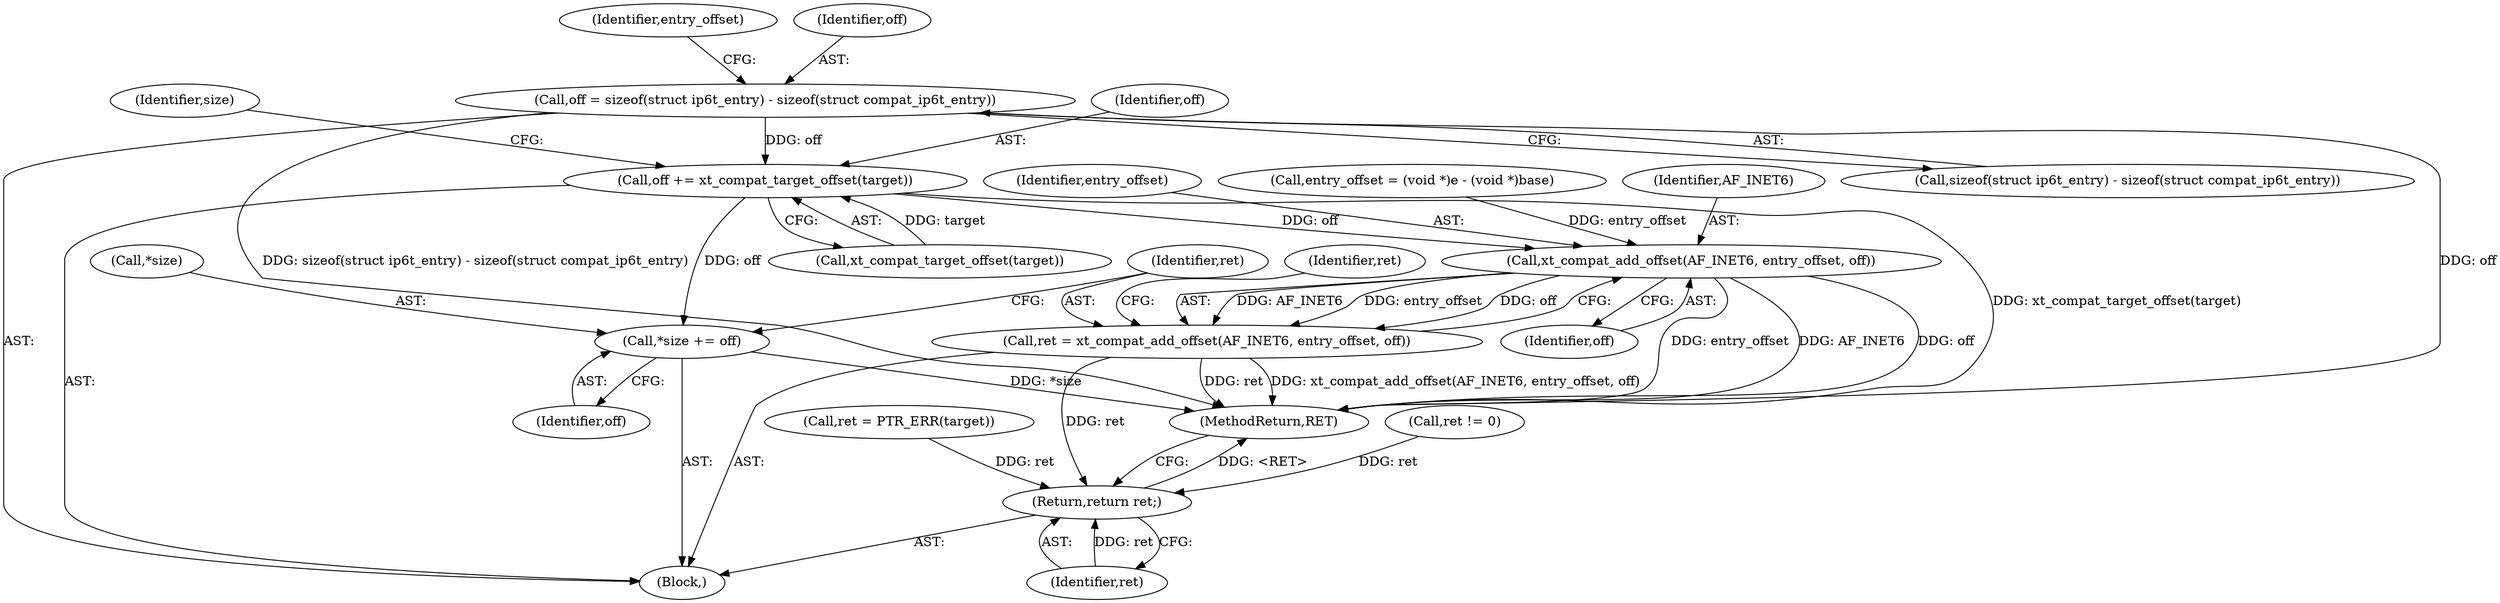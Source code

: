 digraph "0_linux_6e94e0cfb0887e4013b3b930fa6ab1fe6bb6ba91_3@API" {
"1000162" [label="(Call,off = sizeof(struct ip6t_entry) - sizeof(struct compat_ip6t_entry))"];
"1000249" [label="(Call,off += xt_compat_target_offset(target))"];
"1000253" [label="(Call,*size += off)"];
"1000259" [label="(Call,xt_compat_add_offset(AF_INET6, entry_offset, off))"];
"1000257" [label="(Call,ret = xt_compat_add_offset(AF_INET6, entry_offset, off))"];
"1000360" [label="(Return,return ret;)"];
"1000258" [label="(Identifier,ret)"];
"1000170" [label="(Identifier,entry_offset)"];
"1000112" [label="(Block,)"];
"1000254" [label="(Call,*size)"];
"1000255" [label="(Identifier,size)"];
"1000262" [label="(Identifier,off)"];
"1000194" [label="(Call,ret != 0)"];
"1000235" [label="(Call,ret = PTR_ERR(target))"];
"1000261" [label="(Identifier,entry_offset)"];
"1000169" [label="(Call,entry_offset = (void *)e - (void *)base)"];
"1000251" [label="(Call,xt_compat_target_offset(target))"];
"1000257" [label="(Call,ret = xt_compat_add_offset(AF_INET6, entry_offset, off))"];
"1000360" [label="(Return,return ret;)"];
"1000249" [label="(Call,off += xt_compat_target_offset(target))"];
"1000162" [label="(Call,off = sizeof(struct ip6t_entry) - sizeof(struct compat_ip6t_entry))"];
"1000264" [label="(Identifier,ret)"];
"1000164" [label="(Call,sizeof(struct ip6t_entry) - sizeof(struct compat_ip6t_entry))"];
"1000256" [label="(Identifier,off)"];
"1000361" [label="(Identifier,ret)"];
"1000259" [label="(Call,xt_compat_add_offset(AF_INET6, entry_offset, off))"];
"1000163" [label="(Identifier,off)"];
"1000362" [label="(MethodReturn,RET)"];
"1000250" [label="(Identifier,off)"];
"1000253" [label="(Call,*size += off)"];
"1000260" [label="(Identifier,AF_INET6)"];
"1000162" -> "1000112"  [label="AST: "];
"1000162" -> "1000164"  [label="CFG: "];
"1000163" -> "1000162"  [label="AST: "];
"1000164" -> "1000162"  [label="AST: "];
"1000170" -> "1000162"  [label="CFG: "];
"1000162" -> "1000362"  [label="DDG: sizeof(struct ip6t_entry) - sizeof(struct compat_ip6t_entry)"];
"1000162" -> "1000362"  [label="DDG: off"];
"1000162" -> "1000249"  [label="DDG: off"];
"1000249" -> "1000112"  [label="AST: "];
"1000249" -> "1000251"  [label="CFG: "];
"1000250" -> "1000249"  [label="AST: "];
"1000251" -> "1000249"  [label="AST: "];
"1000255" -> "1000249"  [label="CFG: "];
"1000249" -> "1000362"  [label="DDG: xt_compat_target_offset(target)"];
"1000251" -> "1000249"  [label="DDG: target"];
"1000249" -> "1000253"  [label="DDG: off"];
"1000249" -> "1000259"  [label="DDG: off"];
"1000253" -> "1000112"  [label="AST: "];
"1000253" -> "1000256"  [label="CFG: "];
"1000254" -> "1000253"  [label="AST: "];
"1000256" -> "1000253"  [label="AST: "];
"1000258" -> "1000253"  [label="CFG: "];
"1000253" -> "1000362"  [label="DDG: *size"];
"1000259" -> "1000257"  [label="AST: "];
"1000259" -> "1000262"  [label="CFG: "];
"1000260" -> "1000259"  [label="AST: "];
"1000261" -> "1000259"  [label="AST: "];
"1000262" -> "1000259"  [label="AST: "];
"1000257" -> "1000259"  [label="CFG: "];
"1000259" -> "1000362"  [label="DDG: AF_INET6"];
"1000259" -> "1000362"  [label="DDG: off"];
"1000259" -> "1000362"  [label="DDG: entry_offset"];
"1000259" -> "1000257"  [label="DDG: AF_INET6"];
"1000259" -> "1000257"  [label="DDG: entry_offset"];
"1000259" -> "1000257"  [label="DDG: off"];
"1000169" -> "1000259"  [label="DDG: entry_offset"];
"1000257" -> "1000112"  [label="AST: "];
"1000258" -> "1000257"  [label="AST: "];
"1000264" -> "1000257"  [label="CFG: "];
"1000257" -> "1000362"  [label="DDG: xt_compat_add_offset(AF_INET6, entry_offset, off)"];
"1000257" -> "1000362"  [label="DDG: ret"];
"1000257" -> "1000360"  [label="DDG: ret"];
"1000360" -> "1000112"  [label="AST: "];
"1000360" -> "1000361"  [label="CFG: "];
"1000361" -> "1000360"  [label="AST: "];
"1000362" -> "1000360"  [label="CFG: "];
"1000360" -> "1000362"  [label="DDG: <RET>"];
"1000361" -> "1000360"  [label="DDG: ret"];
"1000235" -> "1000360"  [label="DDG: ret"];
"1000194" -> "1000360"  [label="DDG: ret"];
}

